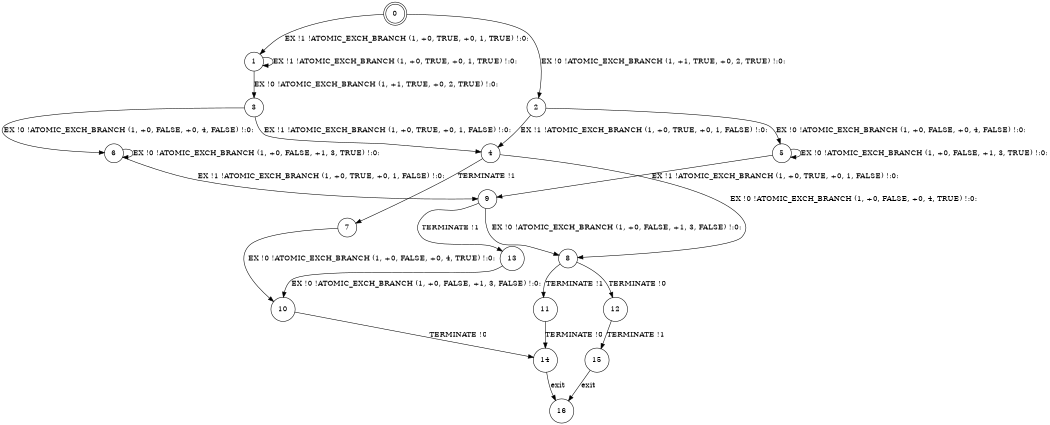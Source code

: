 digraph BCG {
size = "7, 10.5";
center = TRUE;
node [shape = circle];
0 [peripheries = 2];
0 -> 1 [label = "EX !1 !ATOMIC_EXCH_BRANCH (1, +0, TRUE, +0, 1, TRUE) !:0:"];
0 -> 2 [label = "EX !0 !ATOMIC_EXCH_BRANCH (1, +1, TRUE, +0, 2, TRUE) !:0:"];
1 -> 3 [label = "EX !0 !ATOMIC_EXCH_BRANCH (1, +1, TRUE, +0, 2, TRUE) !:0:"];
1 -> 1 [label = "EX !1 !ATOMIC_EXCH_BRANCH (1, +0, TRUE, +0, 1, TRUE) !:0:"];
2 -> 4 [label = "EX !1 !ATOMIC_EXCH_BRANCH (1, +0, TRUE, +0, 1, FALSE) !:0:"];
2 -> 5 [label = "EX !0 !ATOMIC_EXCH_BRANCH (1, +0, FALSE, +0, 4, FALSE) !:0:"];
3 -> 4 [label = "EX !1 !ATOMIC_EXCH_BRANCH (1, +0, TRUE, +0, 1, FALSE) !:0:"];
3 -> 6 [label = "EX !0 !ATOMIC_EXCH_BRANCH (1, +0, FALSE, +0, 4, FALSE) !:0:"];
4 -> 7 [label = "TERMINATE !1"];
4 -> 8 [label = "EX !0 !ATOMIC_EXCH_BRANCH (1, +0, FALSE, +0, 4, TRUE) !:0:"];
5 -> 9 [label = "EX !1 !ATOMIC_EXCH_BRANCH (1, +0, TRUE, +0, 1, FALSE) !:0:"];
5 -> 5 [label = "EX !0 !ATOMIC_EXCH_BRANCH (1, +0, FALSE, +1, 3, TRUE) !:0:"];
6 -> 9 [label = "EX !1 !ATOMIC_EXCH_BRANCH (1, +0, TRUE, +0, 1, FALSE) !:0:"];
6 -> 6 [label = "EX !0 !ATOMIC_EXCH_BRANCH (1, +0, FALSE, +1, 3, TRUE) !:0:"];
7 -> 10 [label = "EX !0 !ATOMIC_EXCH_BRANCH (1, +0, FALSE, +0, 4, TRUE) !:0:"];
8 -> 11 [label = "TERMINATE !1"];
8 -> 12 [label = "TERMINATE !0"];
9 -> 13 [label = "TERMINATE !1"];
9 -> 8 [label = "EX !0 !ATOMIC_EXCH_BRANCH (1, +0, FALSE, +1, 3, FALSE) !:0:"];
10 -> 14 [label = "TERMINATE !0"];
11 -> 14 [label = "TERMINATE !0"];
12 -> 15 [label = "TERMINATE !1"];
13 -> 10 [label = "EX !0 !ATOMIC_EXCH_BRANCH (1, +0, FALSE, +1, 3, FALSE) !:0:"];
14 -> 16 [label = "exit"];
15 -> 16 [label = "exit"];
}
